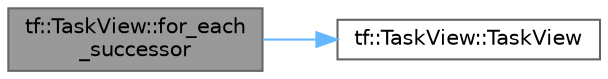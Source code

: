 digraph "tf::TaskView::for_each_successor"
{
 // LATEX_PDF_SIZE
  bgcolor="transparent";
  edge [fontname=Helvetica,fontsize=10,labelfontname=Helvetica,labelfontsize=10];
  node [fontname=Helvetica,fontsize=10,shape=box,height=0.2,width=0.4];
  rankdir="LR";
  Node1 [id="Node000001",label="tf::TaskView::for_each\l_successor",height=0.2,width=0.4,color="gray40", fillcolor="grey60", style="filled", fontcolor="black",tooltip="applies an visitor callable to each successor of the task"];
  Node1 -> Node2 [id="edge1_Node000001_Node000002",color="steelblue1",style="solid",tooltip=" "];
  Node2 [id="Node000002",label="tf::TaskView::TaskView",height=0.2,width=0.4,color="grey40", fillcolor="white", style="filled",URL="$classtf_1_1_task_view.html#ad19afa391850d49513c4280439fc50ee",tooltip=" "];
}
